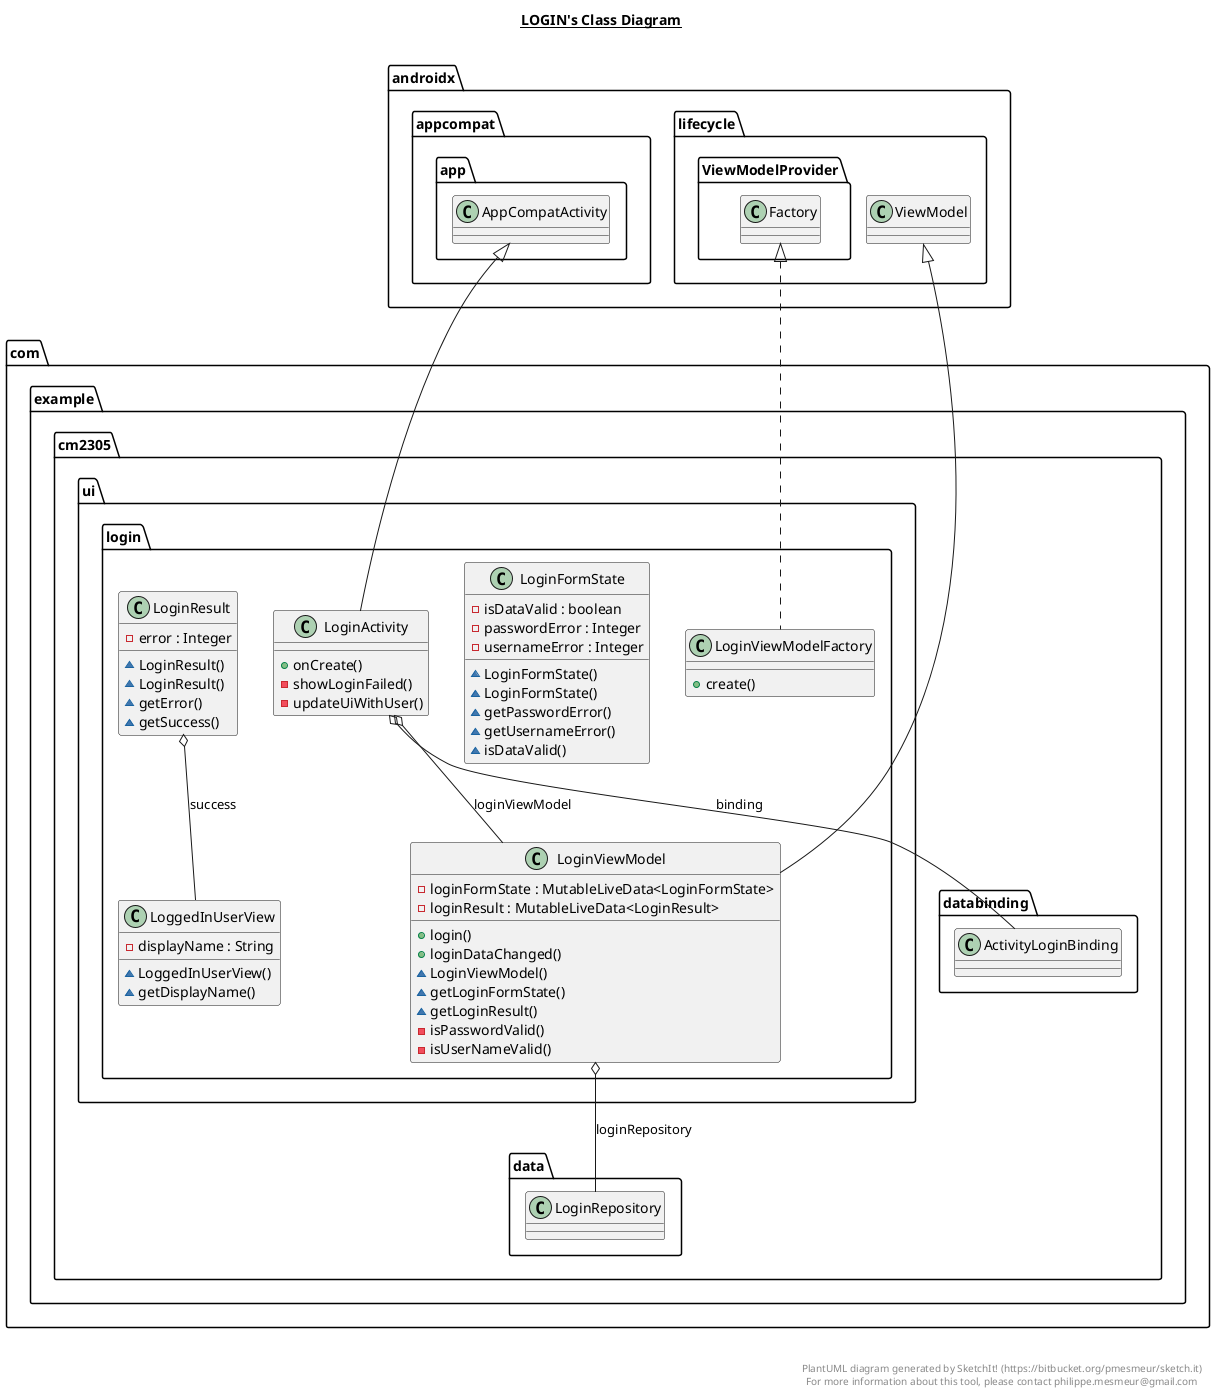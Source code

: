 @startuml

title __LOGIN's Class Diagram__\n

  namespace com.example.cm2305 {
    namespace ui.login {
      class com.example.cm2305.ui.login.LoggedInUserView {
          - displayName : String
          ~ LoggedInUserView()
          ~ getDisplayName()
      }
    }
  }
  

  namespace com.example.cm2305 {
    namespace ui.login {
      class com.example.cm2305.ui.login.LoginActivity {
          + onCreate()
          - showLoginFailed()
          - updateUiWithUser()
      }
    }
  }
  

  namespace com.example.cm2305 {
    namespace ui.login {
      class com.example.cm2305.ui.login.LoginFormState {
          - isDataValid : boolean
          - passwordError : Integer
          - usernameError : Integer
          ~ LoginFormState()
          ~ LoginFormState()
          ~ getPasswordError()
          ~ getUsernameError()
          ~ isDataValid()
      }
    }
  }
  

  namespace com.example.cm2305 {
    namespace ui.login {
      class com.example.cm2305.ui.login.LoginResult {
          - error : Integer
          ~ LoginResult()
          ~ LoginResult()
          ~ getError()
          ~ getSuccess()
      }
    }
  }
  

  namespace com.example.cm2305 {
    namespace ui.login {
      class com.example.cm2305.ui.login.LoginViewModel {
          - loginFormState : MutableLiveData<LoginFormState>
          - loginResult : MutableLiveData<LoginResult>
          + login()
          + loginDataChanged()
          ~ LoginViewModel()
          ~ getLoginFormState()
          ~ getLoginResult()
          - isPasswordValid()
          - isUserNameValid()
      }
    }
  }
  

  namespace com.example.cm2305 {
    namespace ui.login {
      class com.example.cm2305.ui.login.LoginViewModelFactory {
          + create()
      }
    }
  }
  

  com.example.cm2305.ui.login.LoginActivity -up-|> androidx.appcompat.app.AppCompatActivity
  com.example.cm2305.ui.login.LoginActivity o-- com.example.cm2305.databinding.ActivityLoginBinding : binding
  com.example.cm2305.ui.login.LoginActivity o-- com.example.cm2305.ui.login.LoginViewModel : loginViewModel
  com.example.cm2305.ui.login.LoginResult o-- com.example.cm2305.ui.login.LoggedInUserView : success
  com.example.cm2305.ui.login.LoginViewModel -up-|> androidx.lifecycle.ViewModel
  com.example.cm2305.ui.login.LoginViewModel o-- com.example.cm2305.data.LoginRepository : loginRepository
  com.example.cm2305.ui.login.LoginViewModelFactory .up.|> androidx.lifecycle.ViewModelProvider.Factory


right footer


PlantUML diagram generated by SketchIt! (https://bitbucket.org/pmesmeur/sketch.it)
For more information about this tool, please contact philippe.mesmeur@gmail.com
endfooter

@enduml
